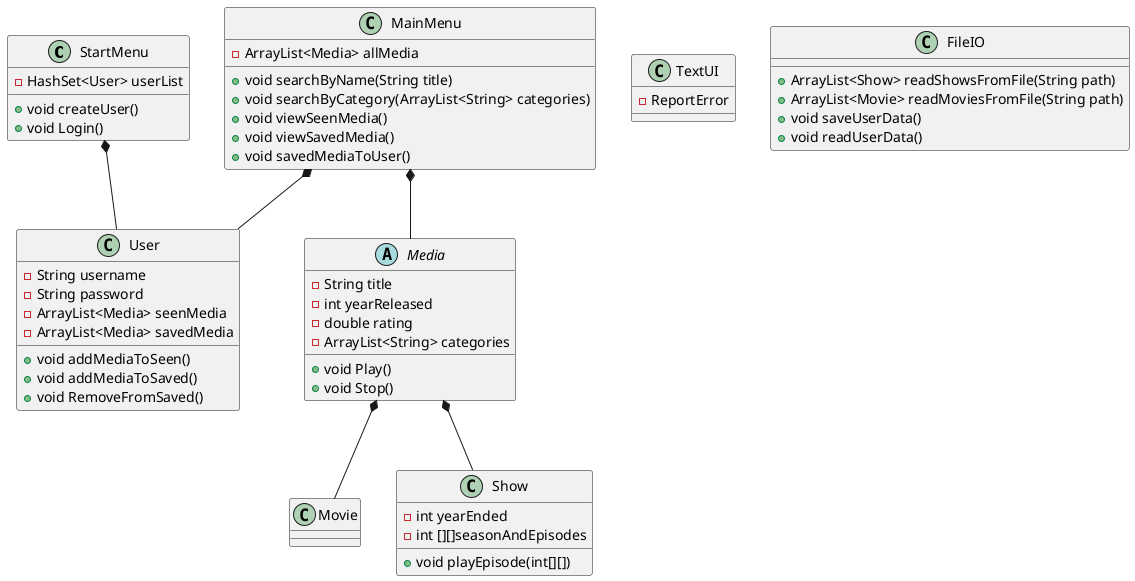@startuml
'https://plantuml.com/class-diagram

Class StartMenu
StartMenu : - HashSet<User> userList

StartMenu : + void createUser()
StartMenu : + void Login()

Class MainMenu
MainMenu : - ArrayList<Media> allMedia
MainMenu : + void searchByName(String title)
MainMenu : + void searchByCategory(ArrayList<String> categories)
MainMenu : + void viewSeenMedia()
MainMenu : + void viewSavedMedia()
MainMenu : + void savedMediaToUser()

Class Movie
Class Show
Show : - int yearEnded
Show : - int [][]seasonAndEpisodes
Show : + void playEpisode(int[][])

Class TextUI
TextUI : - ReportError

Class FileIO
FileIO : + ArrayList<Show> readShowsFromFile(String path)
FileIO : + ArrayList<Movie> readMoviesFromFile(String path)
FileIO : + void saveUserData()
FileIO : + void readUserData()

abstract Media
Media : - String title
Media : - int yearReleased
Media : - double rating
Media : - ArrayList<String> categories
Media : + void Play()
Media : + void Stop()

class User
User : - String username
User : - String password
User : - ArrayList<Media> seenMedia
User : - ArrayList<Media> savedMedia

User : + void addMediaToSeen()
User : + void addMediaToSaved()
User : + void RemoveFromSaved()

StartMenu *-- User
MainMenu *-- User

MainMenu *-- Media

Media *-- Movie
Media *-- Show

@enduml
